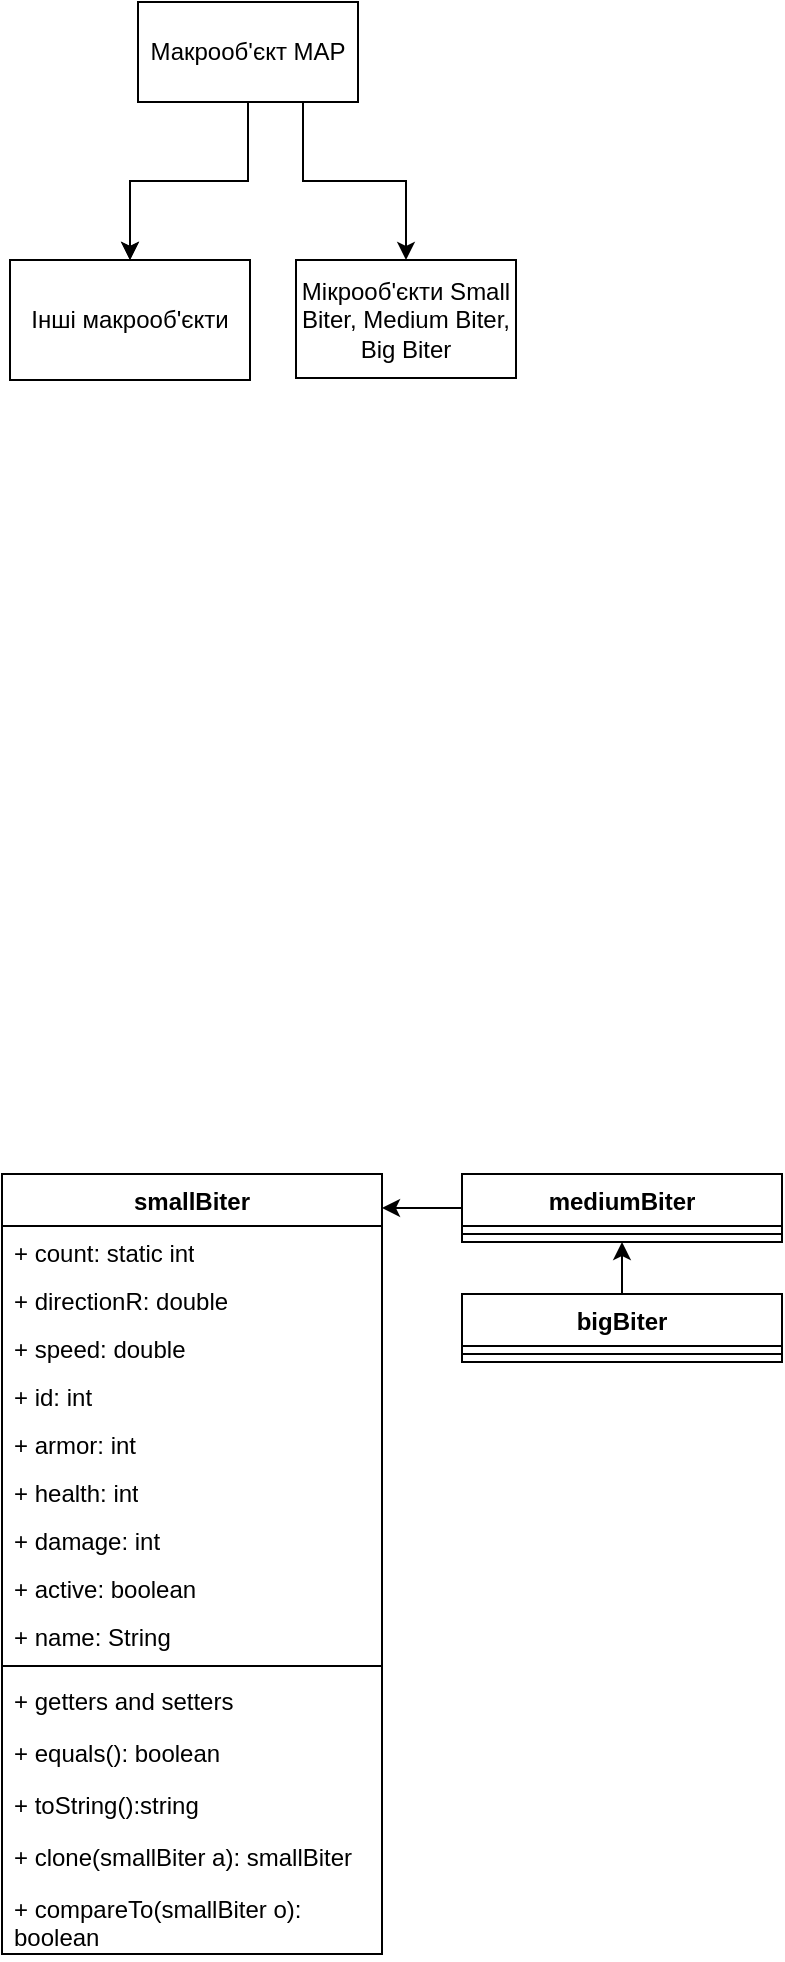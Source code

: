<mxfile version="21.2.1" type="github">
  <diagram name="Страница 1" id="jqLJMG1lo2tt2KMwntV-">
    <mxGraphModel dx="1128" dy="1595" grid="0" gridSize="10" guides="1" tooltips="1" connect="1" arrows="1" fold="1" page="1" pageScale="1" pageWidth="827" pageHeight="1169" math="0" shadow="0">
      <root>
        <mxCell id="0" />
        <mxCell id="1" parent="0" />
        <mxCell id="9MsVMKpVzg76BuHu7BU6-14" value="smallBiter" style="swimlane;fontStyle=1;align=center;verticalAlign=top;childLayout=stackLayout;horizontal=1;startSize=26;horizontalStack=0;resizeParent=1;resizeParentMax=0;resizeLast=0;collapsible=1;marginBottom=0;whiteSpace=wrap;html=1;" vertex="1" parent="1">
          <mxGeometry x="280" y="-530" width="190" height="390" as="geometry" />
        </mxCell>
        <mxCell id="9MsVMKpVzg76BuHu7BU6-15" value="+ count: static int" style="text;strokeColor=none;fillColor=none;align=left;verticalAlign=top;spacingLeft=4;spacingRight=4;overflow=hidden;rotatable=0;points=[[0,0.5],[1,0.5]];portConstraint=eastwest;whiteSpace=wrap;html=1;" vertex="1" parent="9MsVMKpVzg76BuHu7BU6-14">
          <mxGeometry y="26" width="190" height="24" as="geometry" />
        </mxCell>
        <mxCell id="9MsVMKpVzg76BuHu7BU6-18" value="+ directionR: double" style="text;strokeColor=none;fillColor=none;align=left;verticalAlign=top;spacingLeft=4;spacingRight=4;overflow=hidden;rotatable=0;points=[[0,0.5],[1,0.5]];portConstraint=eastwest;whiteSpace=wrap;html=1;" vertex="1" parent="9MsVMKpVzg76BuHu7BU6-14">
          <mxGeometry y="50" width="190" height="24" as="geometry" />
        </mxCell>
        <mxCell id="9MsVMKpVzg76BuHu7BU6-22" value="+ speed: double" style="text;strokeColor=none;fillColor=none;align=left;verticalAlign=top;spacingLeft=4;spacingRight=4;overflow=hidden;rotatable=0;points=[[0,0.5],[1,0.5]];portConstraint=eastwest;whiteSpace=wrap;html=1;" vertex="1" parent="9MsVMKpVzg76BuHu7BU6-14">
          <mxGeometry y="74" width="190" height="24" as="geometry" />
        </mxCell>
        <mxCell id="9MsVMKpVzg76BuHu7BU6-21" value="+ id: int" style="text;strokeColor=none;fillColor=none;align=left;verticalAlign=top;spacingLeft=4;spacingRight=4;overflow=hidden;rotatable=0;points=[[0,0.5],[1,0.5]];portConstraint=eastwest;whiteSpace=wrap;html=1;" vertex="1" parent="9MsVMKpVzg76BuHu7BU6-14">
          <mxGeometry y="98" width="190" height="24" as="geometry" />
        </mxCell>
        <mxCell id="9MsVMKpVzg76BuHu7BU6-23" value="+ armor: int" style="text;strokeColor=none;fillColor=none;align=left;verticalAlign=top;spacingLeft=4;spacingRight=4;overflow=hidden;rotatable=0;points=[[0,0.5],[1,0.5]];portConstraint=eastwest;whiteSpace=wrap;html=1;" vertex="1" parent="9MsVMKpVzg76BuHu7BU6-14">
          <mxGeometry y="122" width="190" height="24" as="geometry" />
        </mxCell>
        <mxCell id="9MsVMKpVzg76BuHu7BU6-20" value="+ health: int" style="text;strokeColor=none;fillColor=none;align=left;verticalAlign=top;spacingLeft=4;spacingRight=4;overflow=hidden;rotatable=0;points=[[0,0.5],[1,0.5]];portConstraint=eastwest;whiteSpace=wrap;html=1;" vertex="1" parent="9MsVMKpVzg76BuHu7BU6-14">
          <mxGeometry y="146" width="190" height="24" as="geometry" />
        </mxCell>
        <mxCell id="9MsVMKpVzg76BuHu7BU6-19" value="+ damage: int" style="text;strokeColor=none;fillColor=none;align=left;verticalAlign=top;spacingLeft=4;spacingRight=4;overflow=hidden;rotatable=0;points=[[0,0.5],[1,0.5]];portConstraint=eastwest;whiteSpace=wrap;html=1;" vertex="1" parent="9MsVMKpVzg76BuHu7BU6-14">
          <mxGeometry y="170" width="190" height="24" as="geometry" />
        </mxCell>
        <mxCell id="9MsVMKpVzg76BuHu7BU6-24" value="+ active: boolean" style="text;strokeColor=none;fillColor=none;align=left;verticalAlign=top;spacingLeft=4;spacingRight=4;overflow=hidden;rotatable=0;points=[[0,0.5],[1,0.5]];portConstraint=eastwest;whiteSpace=wrap;html=1;" vertex="1" parent="9MsVMKpVzg76BuHu7BU6-14">
          <mxGeometry y="194" width="190" height="24" as="geometry" />
        </mxCell>
        <mxCell id="9MsVMKpVzg76BuHu7BU6-25" value="+ name: String" style="text;strokeColor=none;fillColor=none;align=left;verticalAlign=top;spacingLeft=4;spacingRight=4;overflow=hidden;rotatable=0;points=[[0,0.5],[1,0.5]];portConstraint=eastwest;whiteSpace=wrap;html=1;" vertex="1" parent="9MsVMKpVzg76BuHu7BU6-14">
          <mxGeometry y="218" width="190" height="24" as="geometry" />
        </mxCell>
        <mxCell id="9MsVMKpVzg76BuHu7BU6-16" value="" style="line;strokeWidth=1;fillColor=none;align=left;verticalAlign=middle;spacingTop=-1;spacingLeft=3;spacingRight=3;rotatable=0;labelPosition=right;points=[];portConstraint=eastwest;strokeColor=inherit;" vertex="1" parent="9MsVMKpVzg76BuHu7BU6-14">
          <mxGeometry y="242" width="190" height="8" as="geometry" />
        </mxCell>
        <mxCell id="9MsVMKpVzg76BuHu7BU6-17" value="+ getters and setters&lt;br&gt;" style="text;strokeColor=none;fillColor=none;align=left;verticalAlign=top;spacingLeft=4;spacingRight=4;overflow=hidden;rotatable=0;points=[[0,0.5],[1,0.5]];portConstraint=eastwest;whiteSpace=wrap;html=1;" vertex="1" parent="9MsVMKpVzg76BuHu7BU6-14">
          <mxGeometry y="250" width="190" height="26" as="geometry" />
        </mxCell>
        <mxCell id="9MsVMKpVzg76BuHu7BU6-27" value="+ equals(): boolean" style="text;strokeColor=none;fillColor=none;align=left;verticalAlign=top;spacingLeft=4;spacingRight=4;overflow=hidden;rotatable=0;points=[[0,0.5],[1,0.5]];portConstraint=eastwest;whiteSpace=wrap;html=1;" vertex="1" parent="9MsVMKpVzg76BuHu7BU6-14">
          <mxGeometry y="276" width="190" height="26" as="geometry" />
        </mxCell>
        <mxCell id="9MsVMKpVzg76BuHu7BU6-28" value="+ toString():string" style="text;strokeColor=none;fillColor=none;align=left;verticalAlign=top;spacingLeft=4;spacingRight=4;overflow=hidden;rotatable=0;points=[[0,0.5],[1,0.5]];portConstraint=eastwest;whiteSpace=wrap;html=1;" vertex="1" parent="9MsVMKpVzg76BuHu7BU6-14">
          <mxGeometry y="302" width="190" height="26" as="geometry" />
        </mxCell>
        <mxCell id="9MsVMKpVzg76BuHu7BU6-29" value="+ clone(smallBiter a): smallBiter" style="text;strokeColor=none;fillColor=none;align=left;verticalAlign=top;spacingLeft=4;spacingRight=4;overflow=hidden;rotatable=0;points=[[0,0.5],[1,0.5]];portConstraint=eastwest;whiteSpace=wrap;html=1;" vertex="1" parent="9MsVMKpVzg76BuHu7BU6-14">
          <mxGeometry y="328" width="190" height="26" as="geometry" />
        </mxCell>
        <mxCell id="9MsVMKpVzg76BuHu7BU6-30" value="+ compareTo(smallBiter o): boolean" style="text;strokeColor=none;fillColor=none;align=left;verticalAlign=top;spacingLeft=4;spacingRight=4;overflow=hidden;rotatable=0;points=[[0,0.5],[1,0.5]];portConstraint=eastwest;whiteSpace=wrap;html=1;" vertex="1" parent="9MsVMKpVzg76BuHu7BU6-14">
          <mxGeometry y="354" width="190" height="36" as="geometry" />
        </mxCell>
        <mxCell id="9MsVMKpVzg76BuHu7BU6-36" value="" style="edgeStyle=orthogonalEdgeStyle;rounded=0;orthogonalLoop=1;jettySize=auto;html=1;" edge="1" parent="1" source="9MsVMKpVzg76BuHu7BU6-31">
          <mxGeometry relative="1" as="geometry">
            <mxPoint x="470" y="-513" as="targetPoint" />
          </mxGeometry>
        </mxCell>
        <mxCell id="9MsVMKpVzg76BuHu7BU6-31" value="mediumBiter" style="swimlane;fontStyle=1;align=center;verticalAlign=top;childLayout=stackLayout;horizontal=1;startSize=26;horizontalStack=0;resizeParent=1;resizeParentMax=0;resizeLast=0;collapsible=1;marginBottom=0;whiteSpace=wrap;html=1;" vertex="1" parent="1">
          <mxGeometry x="510" y="-530" width="160" height="34" as="geometry" />
        </mxCell>
        <mxCell id="9MsVMKpVzg76BuHu7BU6-33" value="" style="line;strokeWidth=1;fillColor=none;align=left;verticalAlign=middle;spacingTop=-1;spacingLeft=3;spacingRight=3;rotatable=0;labelPosition=right;points=[];portConstraint=eastwest;strokeColor=inherit;" vertex="1" parent="9MsVMKpVzg76BuHu7BU6-31">
          <mxGeometry y="26" width="160" height="8" as="geometry" />
        </mxCell>
        <mxCell id="9MsVMKpVzg76BuHu7BU6-42" style="edgeStyle=orthogonalEdgeStyle;rounded=0;orthogonalLoop=1;jettySize=auto;html=1;exitX=0.5;exitY=0;exitDx=0;exitDy=0;entryX=0.5;entryY=1;entryDx=0;entryDy=0;" edge="1" parent="1" source="9MsVMKpVzg76BuHu7BU6-37" target="9MsVMKpVzg76BuHu7BU6-31">
          <mxGeometry relative="1" as="geometry" />
        </mxCell>
        <mxCell id="9MsVMKpVzg76BuHu7BU6-37" value="bigBiter" style="swimlane;fontStyle=1;align=center;verticalAlign=top;childLayout=stackLayout;horizontal=1;startSize=26;horizontalStack=0;resizeParent=1;resizeParentMax=0;resizeLast=0;collapsible=1;marginBottom=0;whiteSpace=wrap;html=1;" vertex="1" parent="1">
          <mxGeometry x="510" y="-470" width="160" height="34" as="geometry" />
        </mxCell>
        <mxCell id="9MsVMKpVzg76BuHu7BU6-39" value="" style="line;strokeWidth=1;fillColor=none;align=left;verticalAlign=middle;spacingTop=-1;spacingLeft=3;spacingRight=3;rotatable=0;labelPosition=right;points=[];portConstraint=eastwest;strokeColor=inherit;" vertex="1" parent="9MsVMKpVzg76BuHu7BU6-37">
          <mxGeometry y="26" width="160" height="8" as="geometry" />
        </mxCell>
        <mxCell id="9MsVMKpVzg76BuHu7BU6-45" value="" style="edgeStyle=orthogonalEdgeStyle;rounded=0;orthogonalLoop=1;jettySize=auto;html=1;" edge="1" parent="1" source="9MsVMKpVzg76BuHu7BU6-43" target="9MsVMKpVzg76BuHu7BU6-44">
          <mxGeometry relative="1" as="geometry" />
        </mxCell>
        <mxCell id="9MsVMKpVzg76BuHu7BU6-46" value="" style="edgeStyle=elbowEdgeStyle;rounded=0;orthogonalLoop=1;jettySize=auto;html=1;elbow=vertical;" edge="1" parent="1" source="9MsVMKpVzg76BuHu7BU6-43" target="9MsVMKpVzg76BuHu7BU6-44">
          <mxGeometry relative="1" as="geometry" />
        </mxCell>
        <mxCell id="9MsVMKpVzg76BuHu7BU6-50" style="edgeStyle=orthogonalEdgeStyle;rounded=0;orthogonalLoop=1;jettySize=auto;html=1;exitX=0.75;exitY=1;exitDx=0;exitDy=0;" edge="1" parent="1" source="9MsVMKpVzg76BuHu7BU6-43" target="9MsVMKpVzg76BuHu7BU6-49">
          <mxGeometry relative="1" as="geometry" />
        </mxCell>
        <mxCell id="9MsVMKpVzg76BuHu7BU6-43" value="Макрооб&#39;єкт MAP" style="html=1;whiteSpace=wrap;" vertex="1" parent="1">
          <mxGeometry x="348" y="-1116" width="110" height="50" as="geometry" />
        </mxCell>
        <mxCell id="9MsVMKpVzg76BuHu7BU6-44" value="Інші макрооб&#39;єкти" style="whiteSpace=wrap;html=1;" vertex="1" parent="1">
          <mxGeometry x="284" y="-987" width="120" height="60" as="geometry" />
        </mxCell>
        <mxCell id="9MsVMKpVzg76BuHu7BU6-49" value="Мікрооб&#39;єкти Small Biter, Medium Biter, Big Biter" style="html=1;whiteSpace=wrap;" vertex="1" parent="1">
          <mxGeometry x="427" y="-987" width="110" height="59" as="geometry" />
        </mxCell>
      </root>
    </mxGraphModel>
  </diagram>
</mxfile>
